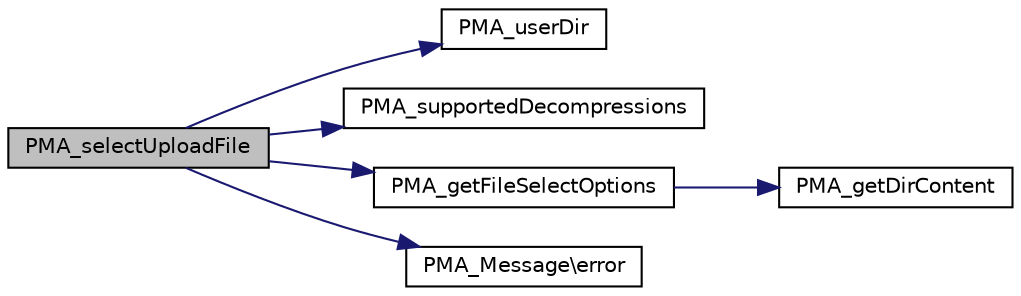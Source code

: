 digraph G
{
  edge [fontname="Helvetica",fontsize="10",labelfontname="Helvetica",labelfontsize="10"];
  node [fontname="Helvetica",fontsize="10",shape=record];
  rankdir="LR";
  Node1 [label="PMA_selectUploadFile",height=0.2,width=0.4,color="black", fillcolor="grey75", style="filled" fontcolor="black"];
  Node1 -> Node2 [color="midnightblue",fontsize="10",style="solid",fontname="Helvetica"];
  Node2 [label="PMA_userDir",height=0.2,width=0.4,color="black", fillcolor="white", style="filled",URL="$common_8lib_8php.html#a716bdc8bd710a47b56967ec5a365b7d5",tooltip="replaces u in given path with current user name"];
  Node1 -> Node3 [color="midnightblue",fontsize="10",style="solid",fontname="Helvetica"];
  Node3 [label="PMA_supportedDecompressions",height=0.2,width=0.4,color="black", fillcolor="white", style="filled",URL="$file__listing_8php.html#a2e1cca547fe94667c8cc806ccc1937b7",tooltip="Get currently supported decompressions."];
  Node1 -> Node4 [color="midnightblue",fontsize="10",style="solid",fontname="Helvetica"];
  Node4 [label="PMA_getFileSelectOptions",height=0.2,width=0.4,color="black", fillcolor="white", style="filled",URL="$file__listing_8php.html#a673913f8a396f72f01952d7e1a295758",tooltip="Returns options of filtered file names."];
  Node4 -> Node5 [color="midnightblue",fontsize="10",style="solid",fontname="Helvetica"];
  Node5 [label="PMA_getDirContent",height=0.2,width=0.4,color="black", fillcolor="white", style="filled",URL="$file__listing_8php.html#a68a04ea4d000f2f95fba7f9e318f3268",tooltip="Returns array of filtered file names."];
  Node1 -> Node6 [color="midnightblue",fontsize="10",style="solid",fontname="Helvetica"];
  Node6 [label="PMA_Message\\error",height=0.2,width=0.4,color="black", fillcolor="white", style="filled",URL="$classPMA__Message.html#ac1eedc27bd176676149c300379b98661",tooltip="get PMA_Message of type error"];
}

